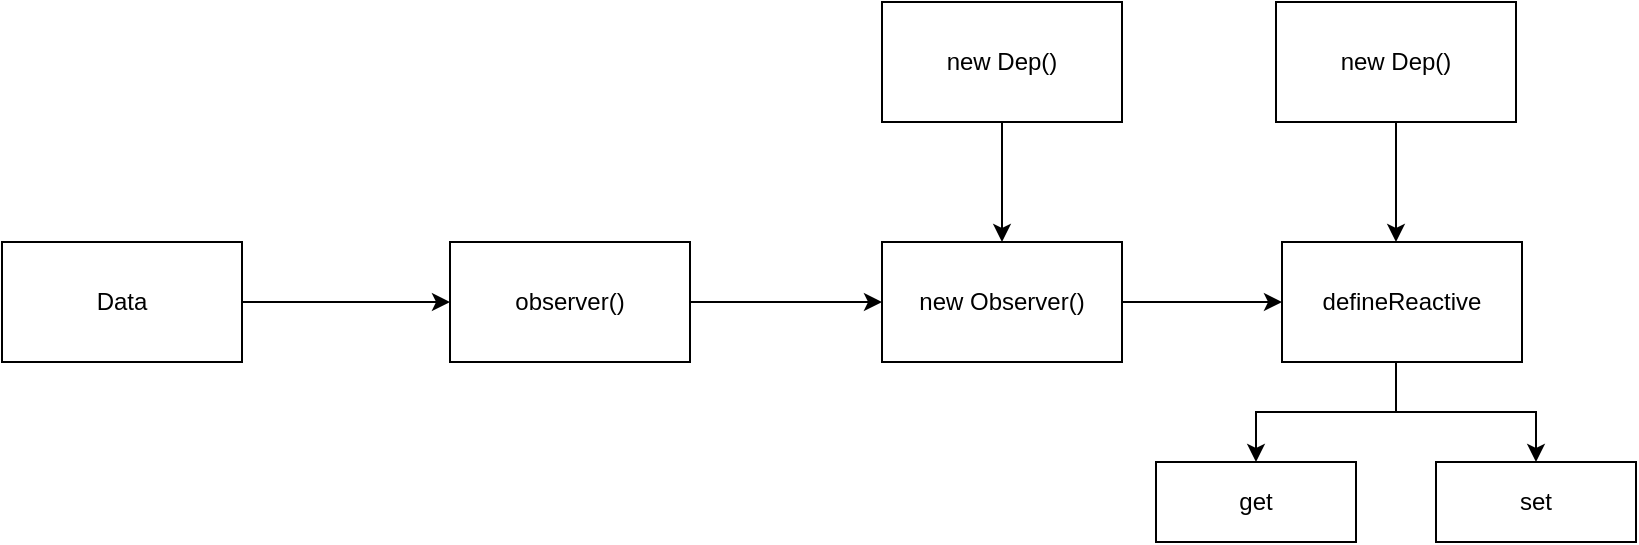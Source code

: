 <mxfile version="20.2.5" type="github"><diagram id="oEN0UopW_Hhm3qJJgfKZ" name="第 1 页"><mxGraphModel dx="1583" dy="1918" grid="1" gridSize="10" guides="1" tooltips="1" connect="1" arrows="1" fold="1" page="1" pageScale="1" pageWidth="827" pageHeight="1169" math="0" shadow="0"><root><mxCell id="0"/><mxCell id="1" parent="0"/><mxCell id="aYjI6461RRGYp5ql17L--451" style="edgeStyle=orthogonalEdgeStyle;rounded=0;orthogonalLoop=1;jettySize=auto;html=1;exitX=1;exitY=0.5;exitDx=0;exitDy=0;entryX=0;entryY=0.5;entryDx=0;entryDy=0;" edge="1" parent="1" source="aYjI6461RRGYp5ql17L--437" target="aYjI6461RRGYp5ql17L--450"><mxGeometry relative="1" as="geometry"/></mxCell><mxCell id="aYjI6461RRGYp5ql17L--437" value="Data" style="rounded=0;whiteSpace=wrap;html=1;" vertex="1" parent="1"><mxGeometry x="70" y="60" width="120" height="60" as="geometry"/></mxCell><mxCell id="aYjI6461RRGYp5ql17L--453" value="" style="edgeStyle=orthogonalEdgeStyle;rounded=0;orthogonalLoop=1;jettySize=auto;html=1;" edge="1" parent="1" source="aYjI6461RRGYp5ql17L--450" target="aYjI6461RRGYp5ql17L--452"><mxGeometry relative="1" as="geometry"/></mxCell><mxCell id="aYjI6461RRGYp5ql17L--450" value="observer()" style="rounded=0;whiteSpace=wrap;html=1;" vertex="1" parent="1"><mxGeometry x="294" y="60" width="120" height="60" as="geometry"/></mxCell><mxCell id="aYjI6461RRGYp5ql17L--457" value="" style="edgeStyle=orthogonalEdgeStyle;rounded=0;orthogonalLoop=1;jettySize=auto;html=1;" edge="1" parent="1" source="aYjI6461RRGYp5ql17L--452" target="aYjI6461RRGYp5ql17L--456"><mxGeometry relative="1" as="geometry"/></mxCell><mxCell id="aYjI6461RRGYp5ql17L--452" value="new Observer()" style="rounded=0;whiteSpace=wrap;html=1;" vertex="1" parent="1"><mxGeometry x="510" y="60" width="120" height="60" as="geometry"/></mxCell><mxCell id="aYjI6461RRGYp5ql17L--455" value="" style="edgeStyle=orthogonalEdgeStyle;rounded=0;orthogonalLoop=1;jettySize=auto;html=1;" edge="1" parent="1" source="aYjI6461RRGYp5ql17L--454" target="aYjI6461RRGYp5ql17L--452"><mxGeometry relative="1" as="geometry"/></mxCell><mxCell id="aYjI6461RRGYp5ql17L--454" value="new Dep()" style="rounded=0;whiteSpace=wrap;html=1;" vertex="1" parent="1"><mxGeometry x="510" y="-60" width="120" height="60" as="geometry"/></mxCell><mxCell id="aYjI6461RRGYp5ql17L--456" value="defineReactive" style="whiteSpace=wrap;html=1;rounded=0;" vertex="1" parent="1"><mxGeometry x="710" y="60" width="120" height="60" as="geometry"/></mxCell><mxCell id="aYjI6461RRGYp5ql17L--458" value="" style="edgeStyle=orthogonalEdgeStyle;rounded=0;orthogonalLoop=1;jettySize=auto;html=1;" edge="1" parent="1" source="aYjI6461RRGYp5ql17L--459"><mxGeometry relative="1" as="geometry"><mxPoint x="767" y="60" as="targetPoint"/></mxGeometry></mxCell><mxCell id="aYjI6461RRGYp5ql17L--459" value="new Dep()" style="rounded=0;whiteSpace=wrap;html=1;" vertex="1" parent="1"><mxGeometry x="707" y="-60" width="120" height="60" as="geometry"/></mxCell><mxCell id="aYjI6461RRGYp5ql17L--468" value="get" style="whiteSpace=wrap;html=1;direction=east;" vertex="1" parent="1"><mxGeometry x="647" y="170" width="100" height="40" as="geometry"/></mxCell><mxCell id="aYjI6461RRGYp5ql17L--469" value="" style="edgeStyle=elbowEdgeStyle;elbow=vertical;html=1;rounded=0;exitX=0.475;exitY=1;exitDx=0;exitDy=0;exitPerimeter=0;" edge="1" parent="1" target="aYjI6461RRGYp5ql17L--468" source="aYjI6461RRGYp5ql17L--456"><mxGeometry relative="1" as="geometry"><mxPoint x="767" y="120" as="sourcePoint"/></mxGeometry></mxCell><mxCell id="aYjI6461RRGYp5ql17L--470" value="set" style="whiteSpace=wrap;html=1;direction=east;" vertex="1" parent="1"><mxGeometry x="787" y="170" width="100" height="40" as="geometry"/></mxCell><mxCell id="aYjI6461RRGYp5ql17L--471" value="" style="edgeStyle=elbowEdgeStyle;elbow=vertical;html=1;rounded=0;exitX=0.475;exitY=1;exitDx=0;exitDy=0;exitPerimeter=0;" edge="1" parent="1" target="aYjI6461RRGYp5ql17L--470" source="aYjI6461RRGYp5ql17L--456"><mxGeometry relative="1" as="geometry"><mxPoint x="767" y="120" as="sourcePoint"/></mxGeometry></mxCell></root></mxGraphModel></diagram></mxfile>